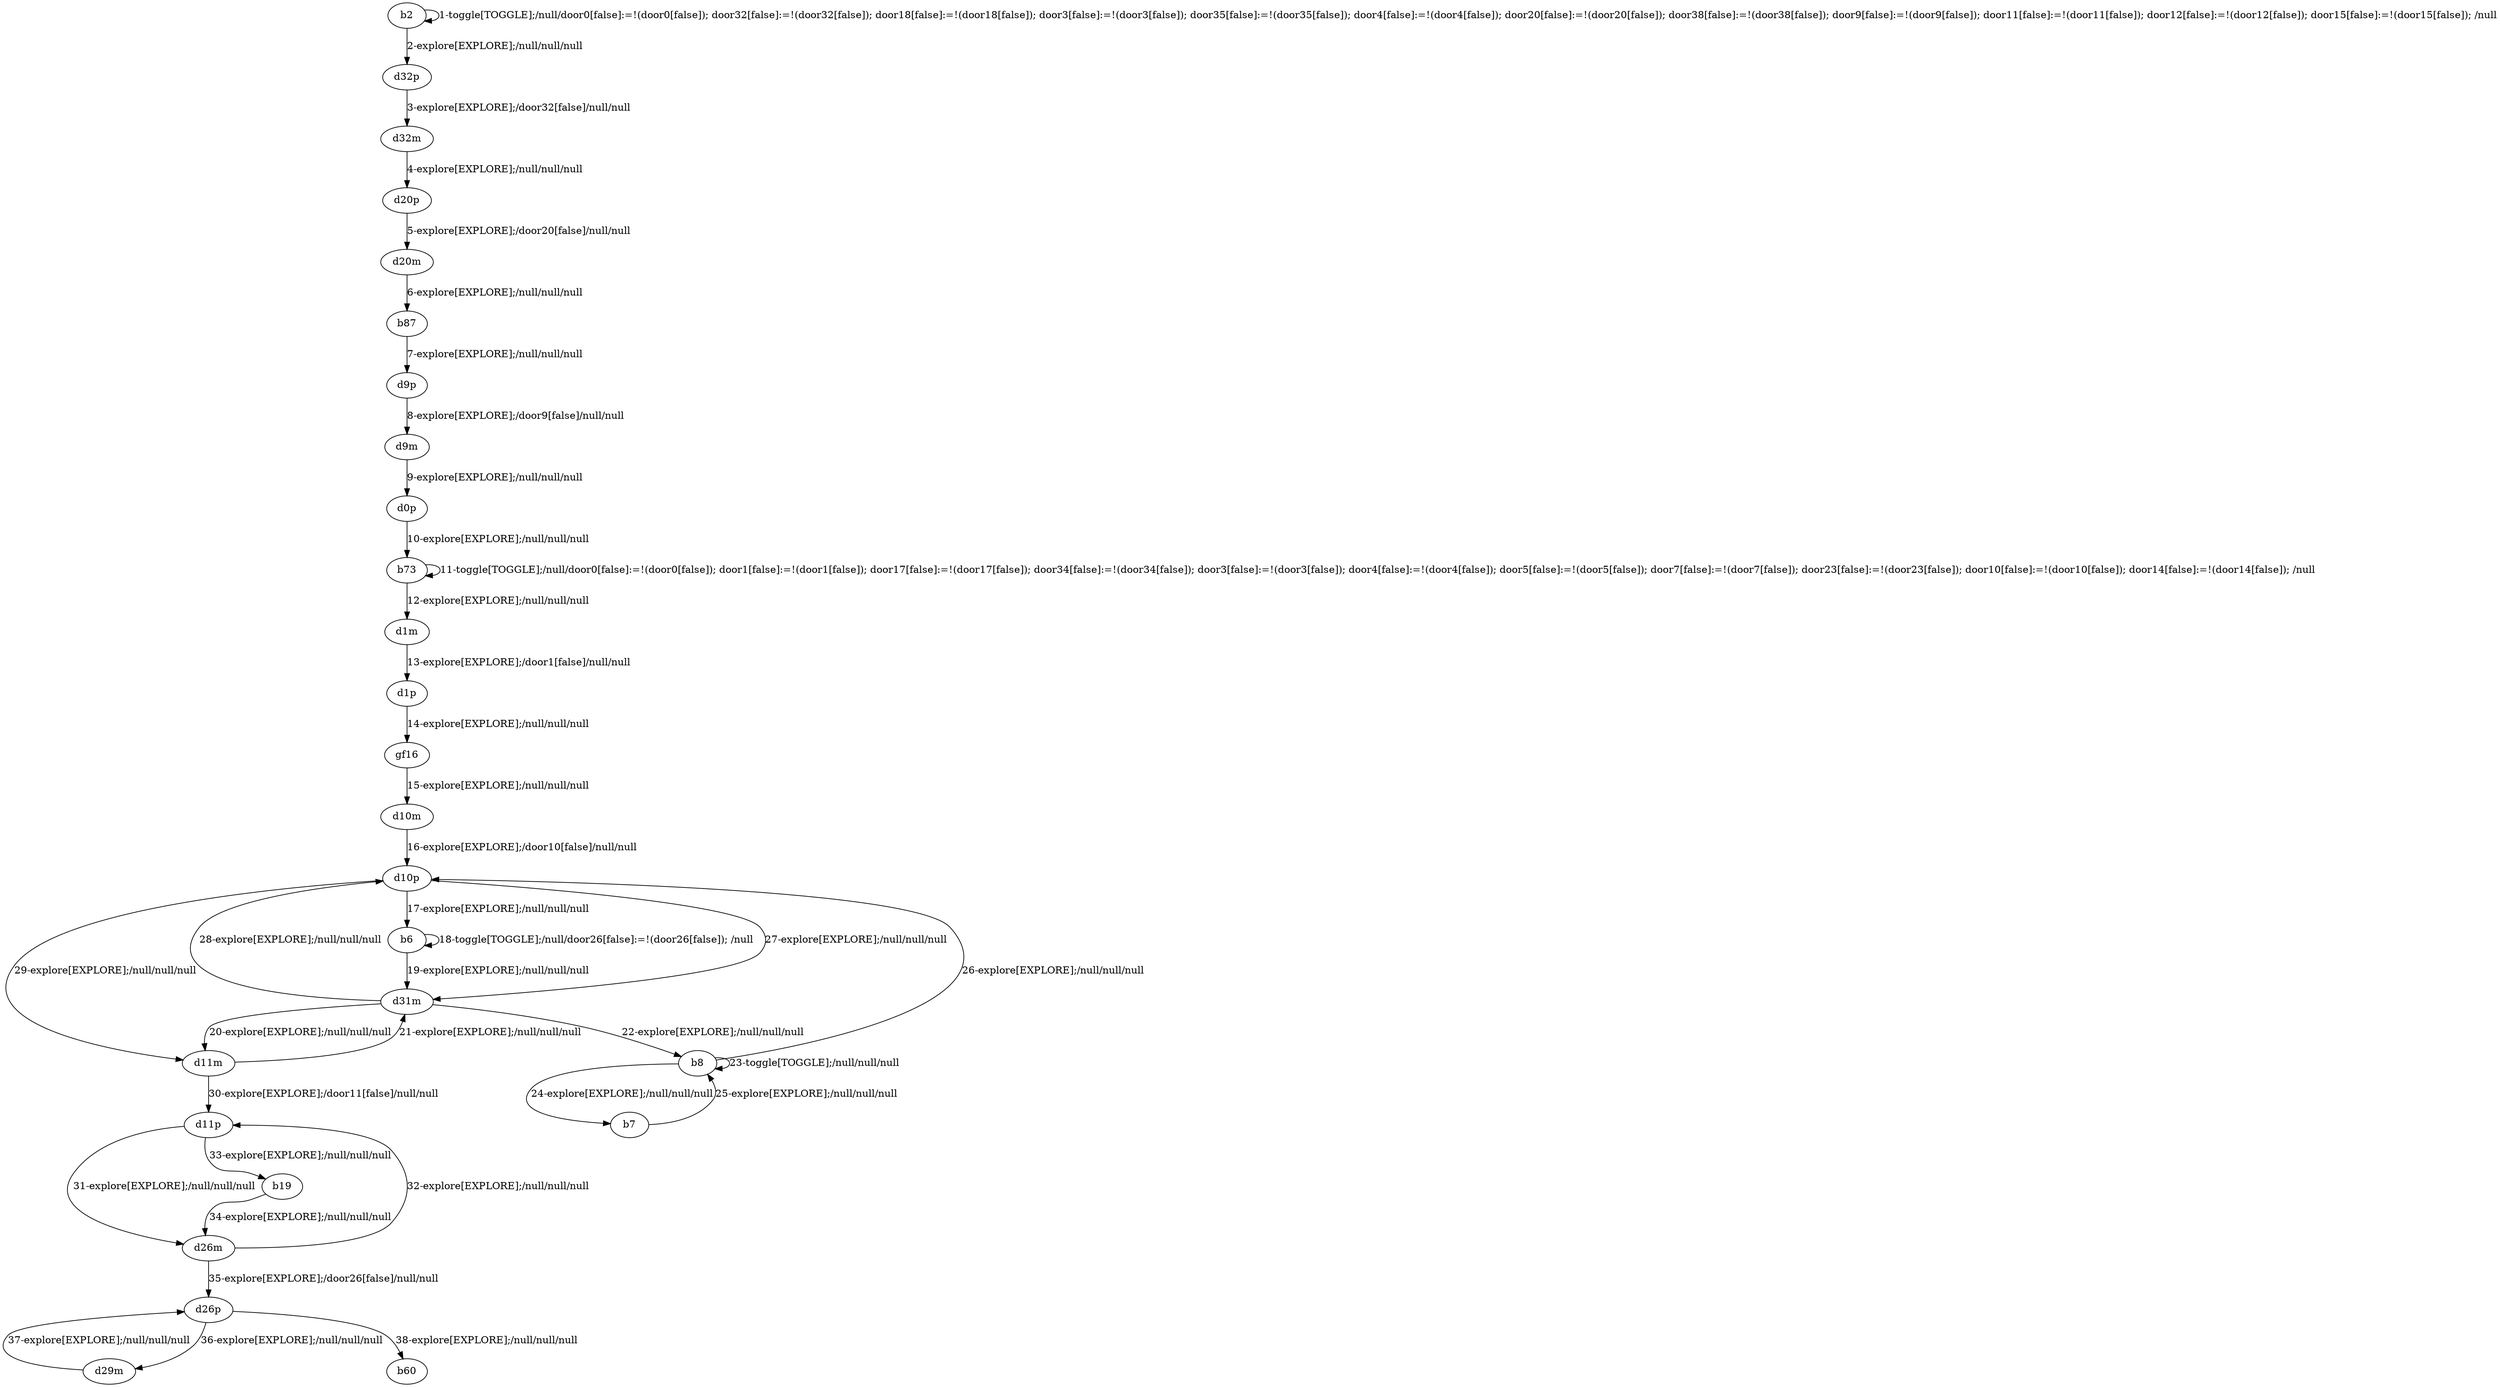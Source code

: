 # Total number of goals covered by this test: 1
# d26p --> b60

digraph g {
"b2" -> "b2" [label = "1-toggle[TOGGLE];/null/door0[false]:=!(door0[false]); door32[false]:=!(door32[false]); door18[false]:=!(door18[false]); door3[false]:=!(door3[false]); door35[false]:=!(door35[false]); door4[false]:=!(door4[false]); door20[false]:=!(door20[false]); door38[false]:=!(door38[false]); door9[false]:=!(door9[false]); door11[false]:=!(door11[false]); door12[false]:=!(door12[false]); door15[false]:=!(door15[false]); /null"];
"b2" -> "d32p" [label = "2-explore[EXPLORE];/null/null/null"];
"d32p" -> "d32m" [label = "3-explore[EXPLORE];/door32[false]/null/null"];
"d32m" -> "d20p" [label = "4-explore[EXPLORE];/null/null/null"];
"d20p" -> "d20m" [label = "5-explore[EXPLORE];/door20[false]/null/null"];
"d20m" -> "b87" [label = "6-explore[EXPLORE];/null/null/null"];
"b87" -> "d9p" [label = "7-explore[EXPLORE];/null/null/null"];
"d9p" -> "d9m" [label = "8-explore[EXPLORE];/door9[false]/null/null"];
"d9m" -> "d0p" [label = "9-explore[EXPLORE];/null/null/null"];
"d0p" -> "b73" [label = "10-explore[EXPLORE];/null/null/null"];
"b73" -> "b73" [label = "11-toggle[TOGGLE];/null/door0[false]:=!(door0[false]); door1[false]:=!(door1[false]); door17[false]:=!(door17[false]); door34[false]:=!(door34[false]); door3[false]:=!(door3[false]); door4[false]:=!(door4[false]); door5[false]:=!(door5[false]); door7[false]:=!(door7[false]); door23[false]:=!(door23[false]); door10[false]:=!(door10[false]); door14[false]:=!(door14[false]); /null"];
"b73" -> "d1m" [label = "12-explore[EXPLORE];/null/null/null"];
"d1m" -> "d1p" [label = "13-explore[EXPLORE];/door1[false]/null/null"];
"d1p" -> "gf16" [label = "14-explore[EXPLORE];/null/null/null"];
"gf16" -> "d10m" [label = "15-explore[EXPLORE];/null/null/null"];
"d10m" -> "d10p" [label = "16-explore[EXPLORE];/door10[false]/null/null"];
"d10p" -> "b6" [label = "17-explore[EXPLORE];/null/null/null"];
"b6" -> "b6" [label = "18-toggle[TOGGLE];/null/door26[false]:=!(door26[false]); /null"];
"b6" -> "d31m" [label = "19-explore[EXPLORE];/null/null/null"];
"d31m" -> "d11m" [label = "20-explore[EXPLORE];/null/null/null"];
"d11m" -> "d31m" [label = "21-explore[EXPLORE];/null/null/null"];
"d31m" -> "b8" [label = "22-explore[EXPLORE];/null/null/null"];
"b8" -> "b8" [label = "23-toggle[TOGGLE];/null/null/null"];
"b8" -> "b7" [label = "24-explore[EXPLORE];/null/null/null"];
"b7" -> "b8" [label = "25-explore[EXPLORE];/null/null/null"];
"b8" -> "d10p" [label = "26-explore[EXPLORE];/null/null/null"];
"d10p" -> "d31m" [label = "27-explore[EXPLORE];/null/null/null"];
"d31m" -> "d10p" [label = "28-explore[EXPLORE];/null/null/null"];
"d10p" -> "d11m" [label = "29-explore[EXPLORE];/null/null/null"];
"d11m" -> "d11p" [label = "30-explore[EXPLORE];/door11[false]/null/null"];
"d11p" -> "d26m" [label = "31-explore[EXPLORE];/null/null/null"];
"d26m" -> "d11p" [label = "32-explore[EXPLORE];/null/null/null"];
"d11p" -> "b19" [label = "33-explore[EXPLORE];/null/null/null"];
"b19" -> "d26m" [label = "34-explore[EXPLORE];/null/null/null"];
"d26m" -> "d26p" [label = "35-explore[EXPLORE];/door26[false]/null/null"];
"d26p" -> "d29m" [label = "36-explore[EXPLORE];/null/null/null"];
"d29m" -> "d26p" [label = "37-explore[EXPLORE];/null/null/null"];
"d26p" -> "b60" [label = "38-explore[EXPLORE];/null/null/null"];
}